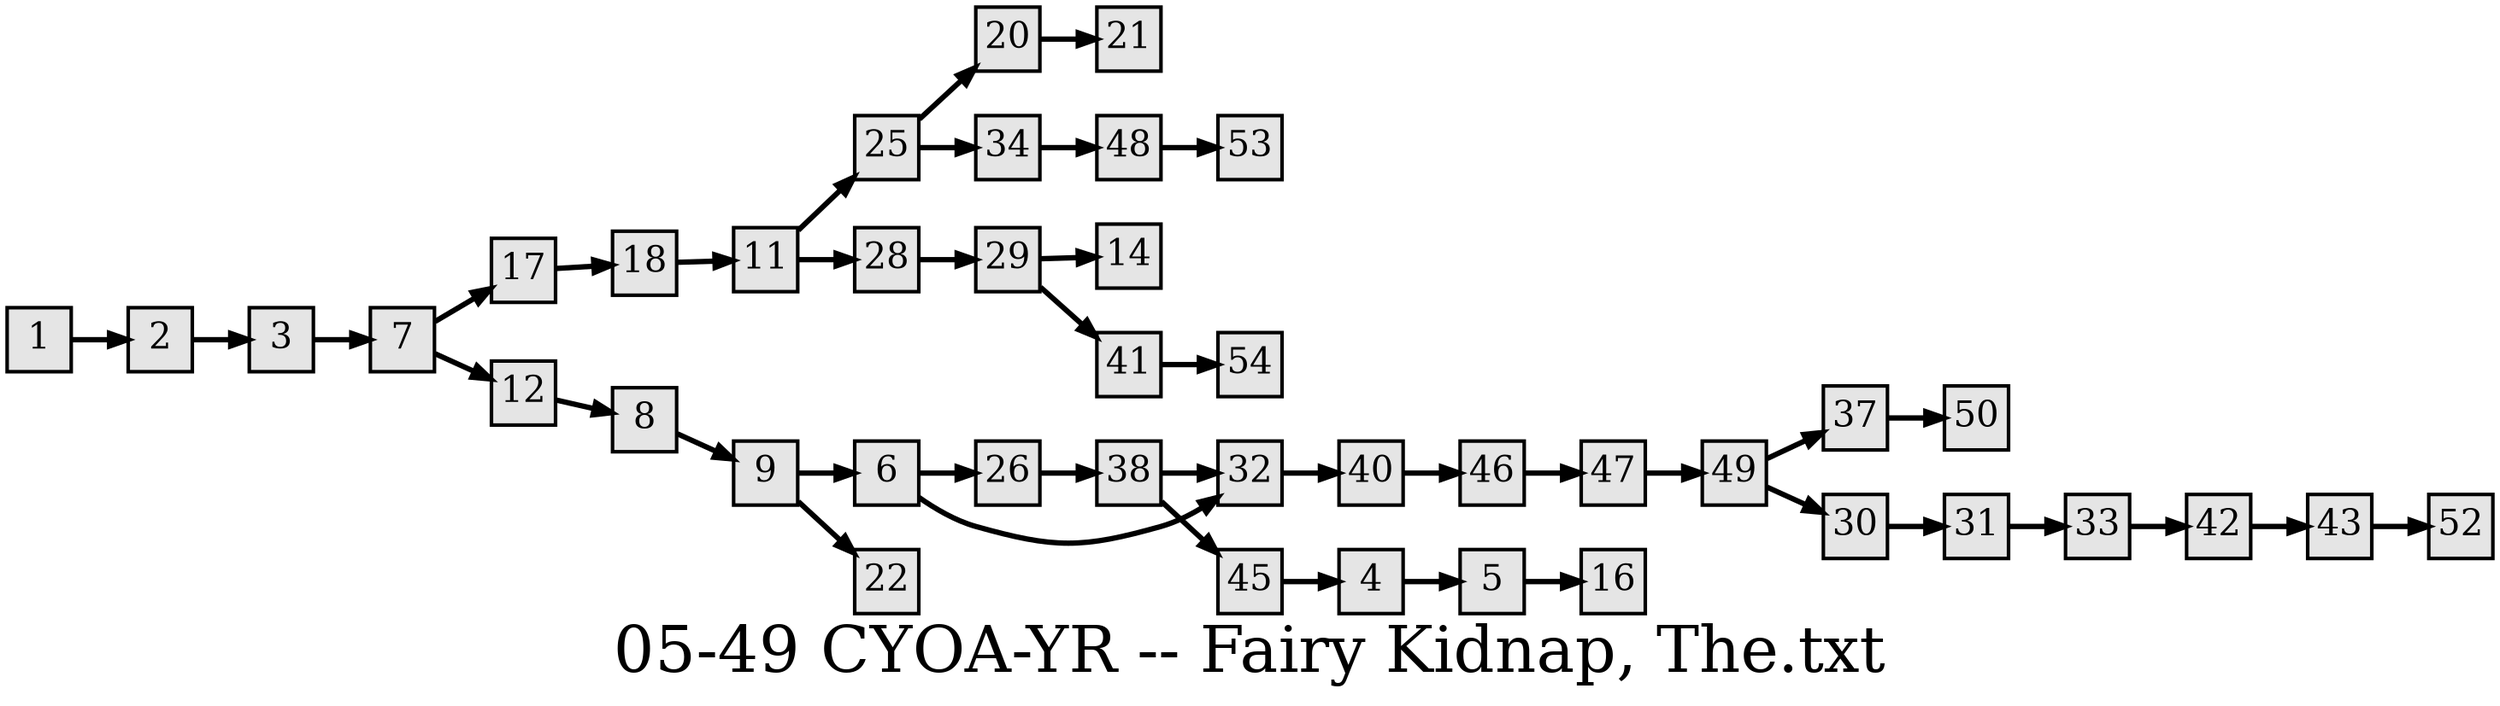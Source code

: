 digraph g{
  graph [ label="05-49 CYOA-YR -- Fairy Kidnap, The.txt" rankdir=LR, ordering=out, fontsize=36, nodesep="0.35", ranksep="0.45"];
  node  [shape=rect, penwidth=2, fontsize=20, style=filled, fillcolor=grey90, margin="0,0", labelfloat=true, regular=true, fixedsize=true];
  edge  [labelfloat=true, penwidth=3, fontsize=12];

  1 -> 2;
  2 -> 3;
  3 -> 7;
  4 -> 5;
  5 -> 16;
  6 -> 26;
  6 -> 32;
  7 -> 17;
  7 -> 12;
  8 -> 9;
  9 -> 6;
  9 -> 22;
  11 -> 25;
  11 -> 28;
  12 -> 8;
  17 -> 18;
  18 -> 11;
  20 -> 21;
  25 -> 20;
  25 -> 34;
  26 -> 38;
  28 -> 29;
  29 -> 14;
  29 -> 41;
  30 -> 31;
  31 -> 33;
  32 -> 40;
  33 -> 42;
  34 -> 48;
  37 -> 50;
  38 -> 32;
  38 -> 45;
  40 -> 46;
  41 -> 54;
  42 -> 43;
  43 -> 52;
  45 -> 4;
  46 -> 47;
  47 -> 49;
  48 -> 53;
  49 -> 37;
  49 -> 30;
}


